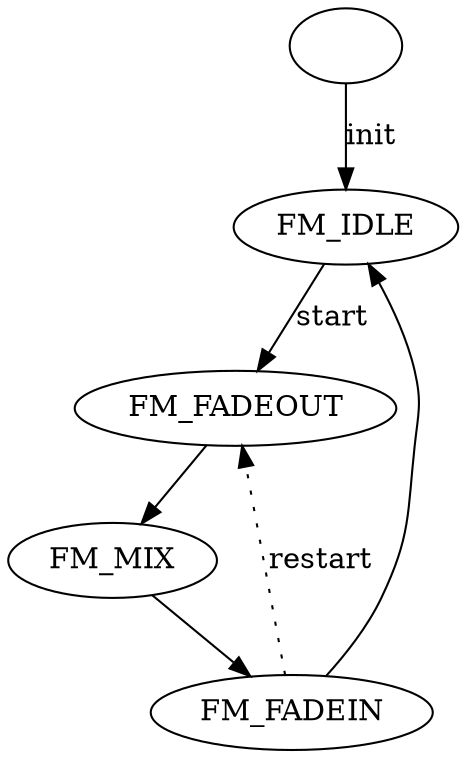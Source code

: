 digraph States {
	"" -> FM_IDLE [label="init"];
	FM_FADEOUT -> FM_MIX;
	FM_MIX -> FM_FADEIN;
	FM_FADEIN -> FM_IDLE;
	FM_IDLE -> FM_FADEOUT [label="start"];
	FM_FADEIN -> FM_FADEOUT [label="restart" style="dotted"];
}

